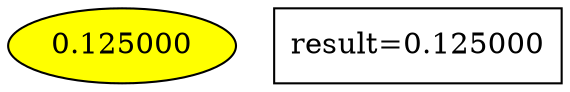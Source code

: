 digraph G {
12 [style = filled, label="0.125000", fillcolor="yellow"];
"result=0.125000" [shape=box];
}

